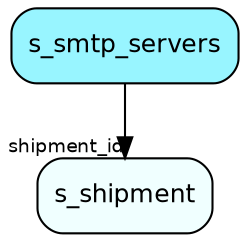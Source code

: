 digraph s_smtp_servers  {
node [shape = box style="rounded, filled" fontname = "Helvetica" fontsize = "12" ]
edge [fontname = "Helvetica" fontsize = "9"]

s_smtp_servers[fillcolor = "cadetblue1"]
s_shipment[fillcolor = "azure1"]
s_smtp_servers -> s_shipment [headlabel = "shipment_id"]
}
